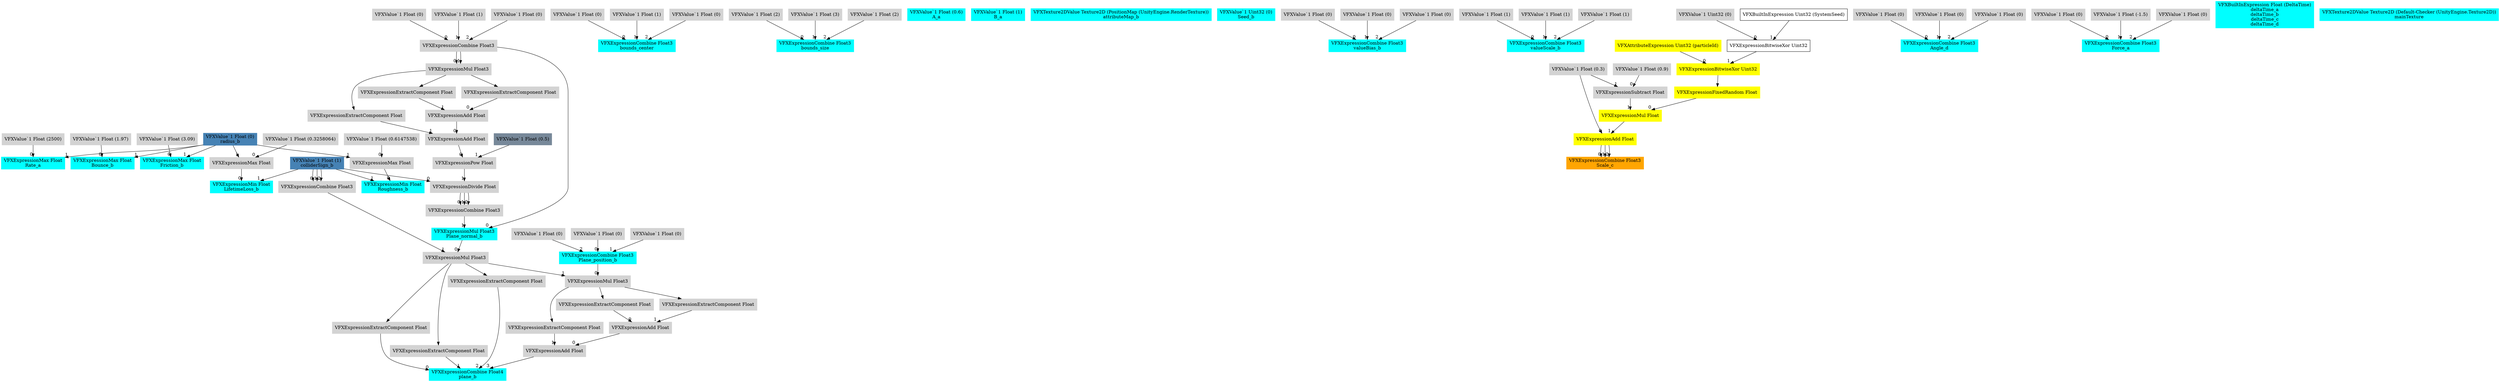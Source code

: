 digraph G {
node0 [shape="box" color="cyan" style="filled" label="VFXExpressionMax Float
Rate_a"]
node1 [shape="box" color="lightgray" style="filled" label="VFXValue`1 Float (2500)"]
node2 [shape="box" color="steelblue" style="filled" label="VFXValue`1 Float (0)
radius_b"]
node3 [shape="box" color="cyan" style="filled" label="VFXExpressionCombine Float3
bounds_center"]
node4 [shape="box" color="lightgray" style="filled" label="VFXValue`1 Float (0)"]
node5 [shape="box" color="lightgray" style="filled" label="VFXValue`1 Float (1)"]
node6 [shape="box" color="lightgray" style="filled" label="VFXValue`1 Float (0)"]
node7 [shape="box" color="cyan" style="filled" label="VFXExpressionCombine Float3
bounds_size"]
node8 [shape="box" color="lightgray" style="filled" label="VFXValue`1 Float (2)"]
node9 [shape="box" color="lightgray" style="filled" label="VFXValue`1 Float (3)"]
node10 [shape="box" color="lightgray" style="filled" label="VFXValue`1 Float (2)"]
node11 [shape="box" color="cyan" style="filled" label="VFXValue`1 Float (0.6)
A_a"]
node12 [shape="box" color="cyan" style="filled" label="VFXValue`1 Float (1)
B_a"]
node13 [shape="box" color="cyan" style="filled" label="VFXTexture2DValue Texture2D (PositionMap (UnityEngine.RenderTexture))
attributeMap_b"]
node14 [shape="box" color="cyan" style="filled" label="VFXValue`1 Uint32 (0)
Seed_b"]
node15 [shape="box" color="cyan" style="filled" label="VFXExpressionCombine Float3
valueBias_b"]
node16 [shape="box" color="lightgray" style="filled" label="VFXValue`1 Float (0)"]
node17 [shape="box" color="lightgray" style="filled" label="VFXValue`1 Float (0)"]
node18 [shape="box" color="lightgray" style="filled" label="VFXValue`1 Float (0)"]
node19 [shape="box" color="cyan" style="filled" label="VFXExpressionCombine Float3
valueScale_b"]
node20 [shape="box" color="lightgray" style="filled" label="VFXValue`1 Float (1)"]
node21 [shape="box" color="lightgray" style="filled" label="VFXValue`1 Float (1)"]
node22 [shape="box" color="lightgray" style="filled" label="VFXValue`1 Float (1)"]
node23 [shape="box" color="orange" style="filled" label="VFXExpressionCombine Float3
Scale_c"]
node24 [shape="box" color="yellow" style="filled" label="VFXExpressionAdd Float"]
node25 [shape="box" color="lightgray" style="filled" label="VFXValue`1 Float (0.3)"]
node26 [shape="box" color="yellow" style="filled" label="VFXExpressionMul Float"]
node27 [shape="box" color="yellow" style="filled" label="VFXExpressionFixedRandom Float"]
node28 [shape="box" color="yellow" style="filled" label="VFXExpressionBitwiseXor Uint32"]
node29 [shape="box" color="yellow" style="filled" label="VFXAttributeExpression Uint32 (particleId)"]
node30 [shape="box" label="VFXExpressionBitwiseXor Uint32"]
node31 [shape="box" color="lightgray" style="filled" label="VFXValue`1 Uint32 (0)"]
node32 [shape="box" label="VFXBuiltInExpression Uint32 (SystemSeed)"]
node33 [shape="box" color="lightgray" style="filled" label="VFXExpressionSubtract Float"]
node34 [shape="box" color="lightgray" style="filled" label="VFXValue`1 Float (0.9)"]
node35 [shape="box" color="cyan" style="filled" label="VFXExpressionCombine Float3
Angle_d"]
node36 [shape="box" color="lightgray" style="filled" label="VFXValue`1 Float (0)"]
node37 [shape="box" color="lightgray" style="filled" label="VFXValue`1 Float (0)"]
node38 [shape="box" color="lightgray" style="filled" label="VFXValue`1 Float (0)"]
node39 [shape="box" color="cyan" style="filled" label="VFXExpressionCombine Float3
Force_a"]
node40 [shape="box" color="lightgray" style="filled" label="VFXValue`1 Float (0)"]
node41 [shape="box" color="lightgray" style="filled" label="VFXValue`1 Float (-1.5)"]
node42 [shape="box" color="lightgray" style="filled" label="VFXValue`1 Float (0)"]
node43 [shape="box" color="cyan" style="filled" label="VFXBuiltInExpression Float (DeltaTime)
deltaTime_a
deltaTime_b
deltaTime_c
deltaTime_d"]
node44 [shape="box" color="cyan" style="filled" label="VFXExpressionCombine Float3
Plane_position_b"]
node45 [shape="box" color="lightgray" style="filled" label="VFXValue`1 Float (0)"]
node46 [shape="box" color="lightgray" style="filled" label="VFXValue`1 Float (0)"]
node47 [shape="box" color="lightgray" style="filled" label="VFXValue`1 Float (0)"]
node48 [shape="box" color="cyan" style="filled" label="VFXExpressionMul Float3
Plane_normal_b"]
node49 [shape="box" color="lightgray" style="filled" label="VFXExpressionCombine Float3"]
node50 [shape="box" color="lightgray" style="filled" label="VFXValue`1 Float (0)"]
node51 [shape="box" color="lightgray" style="filled" label="VFXValue`1 Float (1)"]
node52 [shape="box" color="lightgray" style="filled" label="VFXValue`1 Float (0)"]
node53 [shape="box" color="lightgray" style="filled" label="VFXExpressionCombine Float3"]
node54 [shape="box" color="lightgray" style="filled" label="VFXExpressionDivide Float"]
node55 [shape="box" color="steelblue" style="filled" label="VFXValue`1 Float (1)
colliderSign_b"]
node56 [shape="box" color="lightgray" style="filled" label="VFXExpressionPow Float"]
node57 [shape="box" color="lightgray" style="filled" label="VFXExpressionAdd Float"]
node58 [shape="box" color="lightgray" style="filled" label="VFXExpressionAdd Float"]
node59 [shape="box" color="lightgray" style="filled" label="VFXExpressionExtractComponent Float"]
node60 [shape="box" color="lightgray" style="filled" label="VFXExpressionMul Float3"]
node61 [shape="box" color="lightgray" style="filled" label="VFXExpressionExtractComponent Float"]
node62 [shape="box" color="lightgray" style="filled" label="VFXExpressionExtractComponent Float"]
node63 [shape="box" color="lightslategray" style="filled" label="VFXValue`1 Float (0.5)"]
node64 [shape="box" color="cyan" style="filled" label="VFXExpressionMax Float
Bounce_b"]
node65 [shape="box" color="lightgray" style="filled" label="VFXValue`1 Float (1.97)"]
node66 [shape="box" color="cyan" style="filled" label="VFXExpressionMax Float
Friction_b"]
node67 [shape="box" color="lightgray" style="filled" label="VFXValue`1 Float (3.09)"]
node68 [shape="box" color="cyan" style="filled" label="VFXExpressionMin Float
LifetimeLoss_b"]
node69 [shape="box" color="lightgray" style="filled" label="VFXExpressionMax Float"]
node70 [shape="box" color="lightgray" style="filled" label="VFXValue`1 Float (0.3258064)"]
node71 [shape="box" color="cyan" style="filled" label="VFXExpressionMin Float
Roughness_b"]
node72 [shape="box" color="lightgray" style="filled" label="VFXExpressionMax Float"]
node73 [shape="box" color="lightgray" style="filled" label="VFXValue`1 Float (0.6147538)"]
node74 [shape="box" color="cyan" style="filled" label="VFXExpressionCombine Float4
plane_b"]
node75 [shape="box" color="lightgray" style="filled" label="VFXExpressionExtractComponent Float"]
node76 [shape="box" color="lightgray" style="filled" label="VFXExpressionMul Float3"]
node77 [shape="box" color="lightgray" style="filled" label="VFXExpressionCombine Float3"]
node78 [shape="box" color="lightgray" style="filled" label="VFXExpressionExtractComponent Float"]
node79 [shape="box" color="lightgray" style="filled" label="VFXExpressionExtractComponent Float"]
node80 [shape="box" color="lightgray" style="filled" label="VFXExpressionAdd Float"]
node81 [shape="box" color="lightgray" style="filled" label="VFXExpressionAdd Float"]
node82 [shape="box" color="lightgray" style="filled" label="VFXExpressionExtractComponent Float"]
node83 [shape="box" color="lightgray" style="filled" label="VFXExpressionMul Float3"]
node84 [shape="box" color="lightgray" style="filled" label="VFXExpressionExtractComponent Float"]
node85 [shape="box" color="lightgray" style="filled" label="VFXExpressionExtractComponent Float"]
node86 [shape="box" color="cyan" style="filled" label="VFXTexture2DValue Texture2D (Default-Checker (UnityEngine.Texture2D))
mainTexture"]
node1 -> node0 [headlabel="0"]
node2 -> node0 [headlabel="1"]
node4 -> node3 [headlabel="0"]
node5 -> node3 [headlabel="1"]
node6 -> node3 [headlabel="2"]
node8 -> node7 [headlabel="0"]
node9 -> node7 [headlabel="1"]
node10 -> node7 [headlabel="2"]
node16 -> node15 [headlabel="0"]
node17 -> node15 [headlabel="1"]
node18 -> node15 [headlabel="2"]
node20 -> node19 [headlabel="0"]
node21 -> node19 [headlabel="1"]
node22 -> node19 [headlabel="2"]
node24 -> node23 [headlabel="0"]
node24 -> node23 [headlabel="1"]
node24 -> node23 [headlabel="2"]
node25 -> node24 [headlabel="0"]
node26 -> node24 [headlabel="1"]
node27 -> node26 [headlabel="0"]
node33 -> node26 [headlabel="1"]
node28 -> node27 
node29 -> node28 [headlabel="0"]
node30 -> node28 [headlabel="1"]
node31 -> node30 [headlabel="0"]
node32 -> node30 [headlabel="1"]
node34 -> node33 [headlabel="0"]
node25 -> node33 [headlabel="1"]
node36 -> node35 [headlabel="0"]
node37 -> node35 [headlabel="1"]
node38 -> node35 [headlabel="2"]
node40 -> node39 [headlabel="0"]
node41 -> node39 [headlabel="1"]
node42 -> node39 [headlabel="2"]
node45 -> node44 [headlabel="0"]
node46 -> node44 [headlabel="1"]
node47 -> node44 [headlabel="2"]
node49 -> node48 [headlabel="0"]
node53 -> node48 [headlabel="1"]
node50 -> node49 [headlabel="0"]
node51 -> node49 [headlabel="1"]
node52 -> node49 [headlabel="2"]
node54 -> node53 [headlabel="0"]
node54 -> node53 [headlabel="1"]
node54 -> node53 [headlabel="2"]
node55 -> node54 [headlabel="0"]
node56 -> node54 [headlabel="1"]
node57 -> node56 [headlabel="0"]
node63 -> node56 [headlabel="1"]
node58 -> node57 [headlabel="0"]
node62 -> node57 [headlabel="1"]
node59 -> node58 [headlabel="0"]
node61 -> node58 [headlabel="1"]
node60 -> node59 
node49 -> node60 [headlabel="0"]
node49 -> node60 [headlabel="1"]
node60 -> node61 
node60 -> node62 
node65 -> node64 [headlabel="0"]
node2 -> node64 [headlabel="1"]
node67 -> node66 [headlabel="0"]
node2 -> node66 [headlabel="1"]
node69 -> node68 [headlabel="0"]
node55 -> node68 [headlabel="1"]
node70 -> node69 [headlabel="0"]
node2 -> node69 [headlabel="1"]
node72 -> node71 [headlabel="0"]
node55 -> node71 [headlabel="1"]
node73 -> node72 [headlabel="0"]
node2 -> node72 [headlabel="1"]
node75 -> node74 [headlabel="0"]
node78 -> node74 [headlabel="1"]
node79 -> node74 [headlabel="2"]
node80 -> node74 [headlabel="3"]
node76 -> node75 
node48 -> node76 [headlabel="0"]
node77 -> node76 [headlabel="1"]
node55 -> node77 [headlabel="0"]
node55 -> node77 [headlabel="1"]
node55 -> node77 [headlabel="2"]
node76 -> node78 
node76 -> node79 
node81 -> node80 [headlabel="0"]
node85 -> node80 [headlabel="1"]
node82 -> node81 [headlabel="0"]
node84 -> node81 [headlabel="1"]
node83 -> node82 
node44 -> node83 [headlabel="0"]
node76 -> node83 [headlabel="1"]
node83 -> node84 
node83 -> node85 
}
